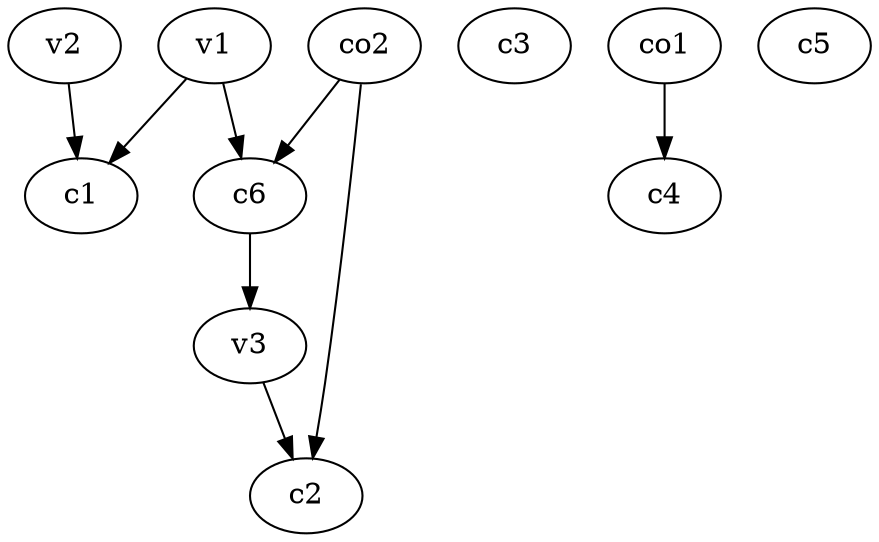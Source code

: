 strict digraph  {
c1;
c2;
c3;
c4;
c5;
c6;
v1;
v2;
v3;
co1;
co2;
c6 -> v3  [weight=1];
v1 -> c6  [weight=1];
v1 -> c1  [weight=1];
v2 -> c1  [weight=1];
v3 -> c2  [weight=1];
co1 -> c4  [weight=1];
co2 -> c2  [weight=1];
co2 -> c6  [weight=1];
}
